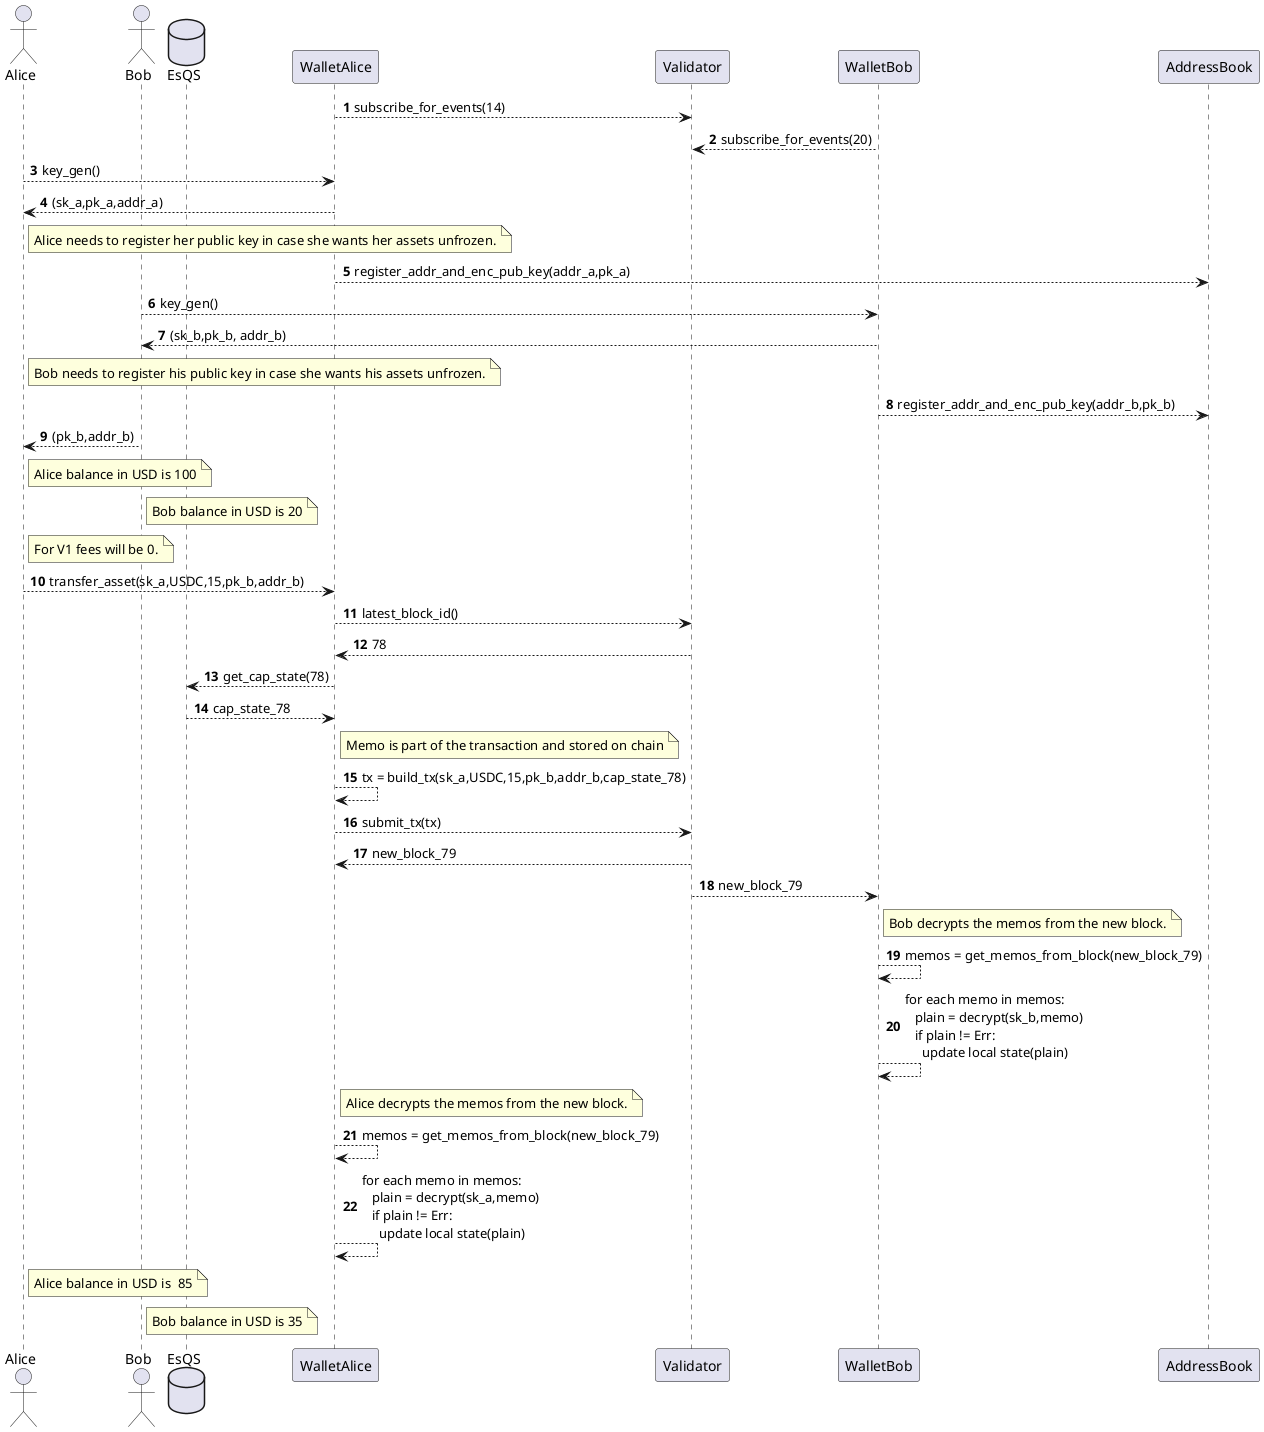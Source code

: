 @startuml
autonumber
Actor Alice
Actor Bob
Database EsQS

WalletAlice --> Validator: subscribe_for_events(14)
WalletBob --> Validator: subscribe_for_events(20)

Alice --> WalletAlice: key_gen()
WalletAlice --> Alice: (sk_a,pk_a,addr_a)

note right Alice
Alice needs to register her public key in case she wants her assets unfrozen.
end note
WalletAlice --> AddressBook: register_addr_and_enc_pub_key(addr_a,pk_a)

Bob --> WalletBob: key_gen()
WalletBob --> Bob: (sk_b,pk_b, addr_b)

note right Alice
Bob needs to register his public key in case she wants his assets unfrozen.
end note
WalletBob --> AddressBook: register_addr_and_enc_pub_key(addr_b,pk_b)

Bob --> Alice: (pk_b,addr_b)

note right Alice
Alice balance in USD is 100
end note

note right Bob
Bob balance in USD is 20
end note

note right Alice
For V1 fees will be 0.
end note

Alice --> WalletAlice: transfer_asset(sk_a,USDC,15,pk_b,addr_b)

WalletAlice --> Validator: latest_block_id()
Validator --> WalletAlice: 78
WalletAlice --> EsQS: get_cap_state(78)
EsQS --> WalletAlice: cap_state_78

note right WalletAlice
Memo is part of the transaction and stored on chain
end note

WalletAlice --> WalletAlice: tx = build_tx(sk_a,USDC,15,pk_b,addr_b,cap_state_78)

WalletAlice --> Validator: submit_tx(tx)

Validator --> WalletAlice:new_block_79
Validator --> WalletBob:new_block_79

note right WalletBob
Bob decrypts the memos from the new block.
end note
WalletBob --> WalletBob: memos = get_memos_from_block(new_block_79)
WalletBob --> WalletBob: for each memo in memos: \n   plain = decrypt(sk_b,memo) \n   if plain != Err: \n     update local state(plain)

note right WalletAlice
Alice decrypts the memos from the new block.
end note
WalletAlice --> WalletAlice: memos = get_memos_from_block(new_block_79)
WalletAlice --> WalletAlice: for each memo in memos: \n   plain = decrypt(sk_a,memo) \n   if plain != Err: \n     update local state(plain)

note right Alice
Alice balance in USD is  85
end note

note right Bob
Bob balance in USD is 35
end note


@enduml
